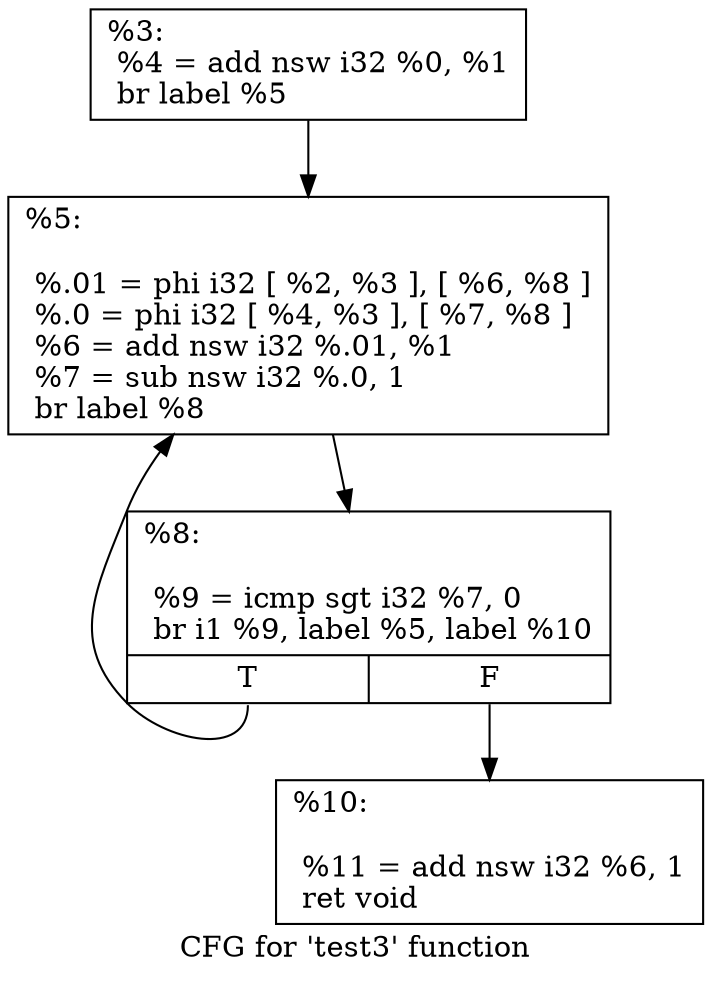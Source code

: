 digraph "CFG for 'test3' function" {
	label="CFG for 'test3' function";

	Node0x7f91bbc1bee0 [shape=record,label="{%3:\l  %4 = add nsw i32 %0, %1\l  br label %5\l}"];
	Node0x7f91bbc1bee0 -> Node0x7f91bbc1bfd0;
	Node0x7f91bbc1bfd0 [shape=record,label="{%5:\l\l  %.01 = phi i32 [ %2, %3 ], [ %6, %8 ]\l  %.0 = phi i32 [ %4, %3 ], [ %7, %8 ]\l  %6 = add nsw i32 %.01, %1\l  %7 = sub nsw i32 %.0, 1\l  br label %8\l}"];
	Node0x7f91bbc1bfd0 -> Node0x7f91bbc1c0a0;
	Node0x7f91bbc1c0a0 [shape=record,label="{%8:\l\l  %9 = icmp sgt i32 %7, 0\l  br i1 %9, label %5, label %10\l|{<s0>T|<s1>F}}"];
	Node0x7f91bbc1c0a0:s0 -> Node0x7f91bbc1bfd0;
	Node0x7f91bbc1c0a0:s1 -> Node0x7f91bbc1bf20;
	Node0x7f91bbc1bf20 [shape=record,label="{%10:\l\l  %11 = add nsw i32 %6, 1\l  ret void\l}"];
}
